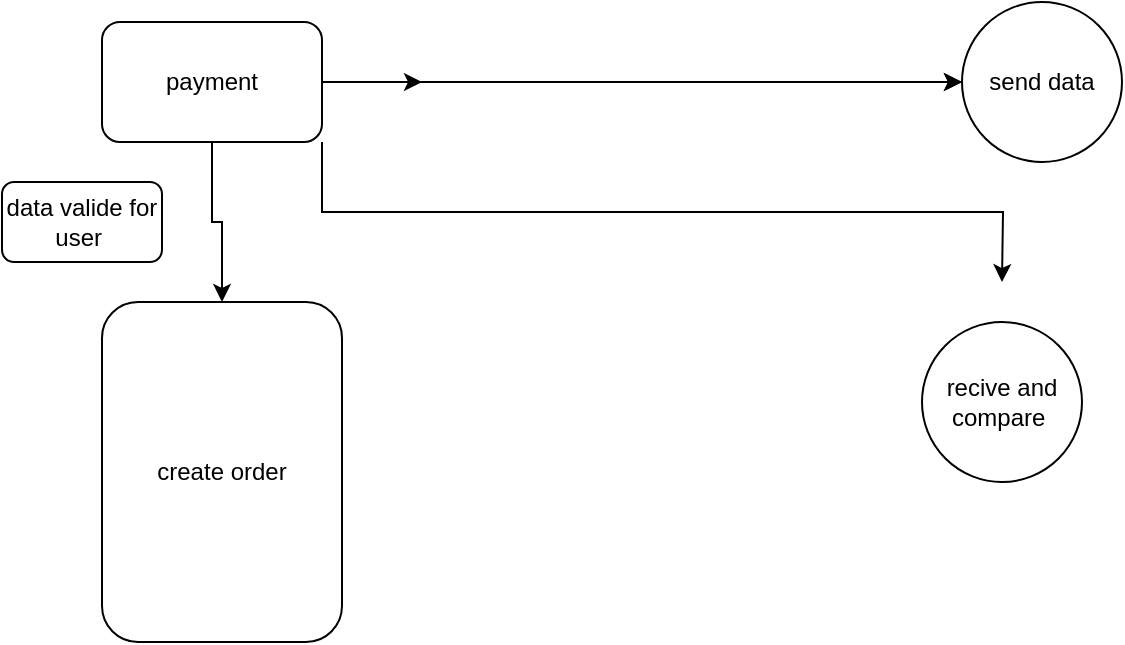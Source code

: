 <mxfile version="21.2.1" type="device">
  <diagram id="R2lEEEUBdFMjLlhIrx00" name="Page-1">
    <mxGraphModel dx="1036" dy="606" grid="1" gridSize="10" guides="1" tooltips="1" connect="1" arrows="1" fold="1" page="1" pageScale="1" pageWidth="850" pageHeight="1100" math="0" shadow="0" extFonts="Permanent Marker^https://fonts.googleapis.com/css?family=Permanent+Marker">
      <root>
        <mxCell id="0" />
        <mxCell id="1" parent="0" />
        <mxCell id="oQdXcEZ0_1hl_Ibp61su-3" value="" style="edgeStyle=orthogonalEdgeStyle;rounded=0;orthogonalLoop=1;jettySize=auto;html=1;" edge="1" parent="1" source="oQdXcEZ0_1hl_Ibp61su-1" target="oQdXcEZ0_1hl_Ibp61su-2">
          <mxGeometry relative="1" as="geometry" />
        </mxCell>
        <mxCell id="oQdXcEZ0_1hl_Ibp61su-5" value="" style="edgeStyle=orthogonalEdgeStyle;rounded=0;orthogonalLoop=1;jettySize=auto;html=1;" edge="1" parent="1" source="oQdXcEZ0_1hl_Ibp61su-1" target="oQdXcEZ0_1hl_Ibp61su-4">
          <mxGeometry relative="1" as="geometry" />
        </mxCell>
        <mxCell id="oQdXcEZ0_1hl_Ibp61su-6" value="" style="edgeStyle=orthogonalEdgeStyle;rounded=0;orthogonalLoop=1;jettySize=auto;html=1;" edge="1" parent="1" source="oQdXcEZ0_1hl_Ibp61su-1" target="oQdXcEZ0_1hl_Ibp61su-4">
          <mxGeometry relative="1" as="geometry" />
        </mxCell>
        <mxCell id="oQdXcEZ0_1hl_Ibp61su-7" style="edgeStyle=orthogonalEdgeStyle;rounded=0;orthogonalLoop=1;jettySize=auto;html=1;" edge="1" parent="1" source="oQdXcEZ0_1hl_Ibp61su-1">
          <mxGeometry relative="1" as="geometry">
            <mxPoint x="260" y="340" as="targetPoint" />
          </mxGeometry>
        </mxCell>
        <mxCell id="oQdXcEZ0_1hl_Ibp61su-8" style="edgeStyle=orthogonalEdgeStyle;rounded=0;orthogonalLoop=1;jettySize=auto;html=1;exitX=1;exitY=1;exitDx=0;exitDy=0;" edge="1" parent="1" source="oQdXcEZ0_1hl_Ibp61su-1">
          <mxGeometry relative="1" as="geometry">
            <mxPoint x="550" y="440" as="targetPoint" />
          </mxGeometry>
        </mxCell>
        <mxCell id="oQdXcEZ0_1hl_Ibp61su-1" value="payment" style="rounded=1;whiteSpace=wrap;html=1;" vertex="1" parent="1">
          <mxGeometry x="100" y="310" width="110" height="60" as="geometry" />
        </mxCell>
        <mxCell id="oQdXcEZ0_1hl_Ibp61su-2" value="create order" style="rounded=1;whiteSpace=wrap;html=1;" vertex="1" parent="1">
          <mxGeometry x="100" y="450" width="120" height="170" as="geometry" />
        </mxCell>
        <mxCell id="oQdXcEZ0_1hl_Ibp61su-4" value="send data" style="ellipse;whiteSpace=wrap;html=1;rounded=1;" vertex="1" parent="1">
          <mxGeometry x="530" y="300" width="80" height="80" as="geometry" />
        </mxCell>
        <mxCell id="oQdXcEZ0_1hl_Ibp61su-9" value="recive and compare&amp;nbsp;" style="ellipse;whiteSpace=wrap;html=1;aspect=fixed;" vertex="1" parent="1">
          <mxGeometry x="510" y="460" width="80" height="80" as="geometry" />
        </mxCell>
        <mxCell id="oQdXcEZ0_1hl_Ibp61su-10" value="data valide for user&amp;nbsp;" style="rounded=1;whiteSpace=wrap;html=1;" vertex="1" parent="1">
          <mxGeometry x="50" y="390" width="80" height="40" as="geometry" />
        </mxCell>
      </root>
    </mxGraphModel>
  </diagram>
</mxfile>
